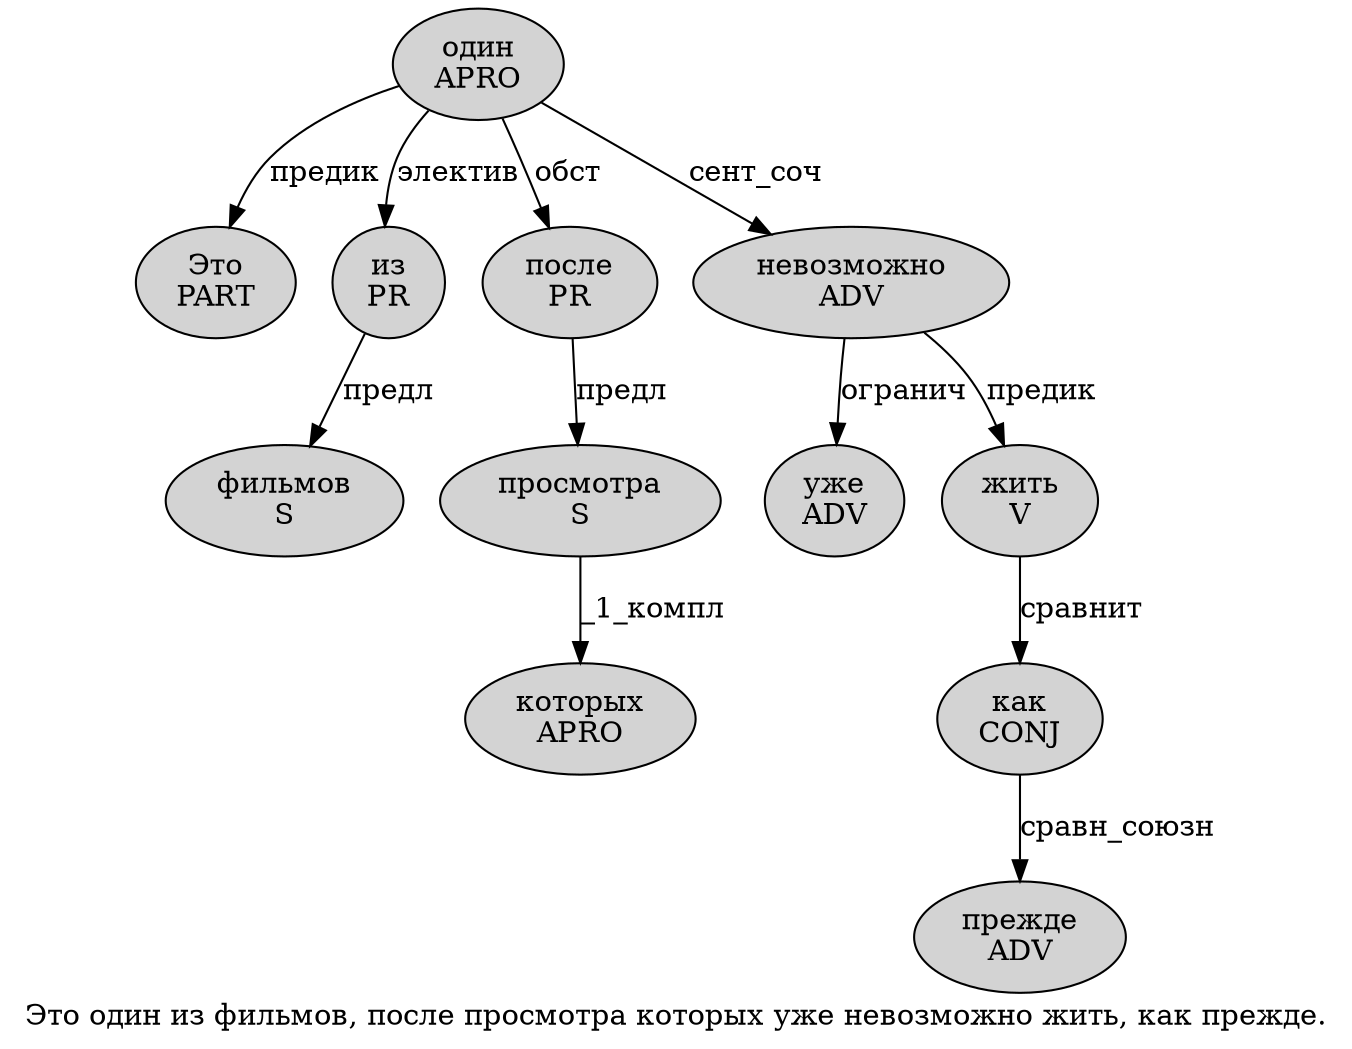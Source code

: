 digraph SENTENCE_963 {
	graph [label="Это один из фильмов, после просмотра которых уже невозможно жить, как прежде."]
	node [style=filled]
		0 [label="Это
PART" color="" fillcolor=lightgray penwidth=1 shape=ellipse]
		1 [label="один
APRO" color="" fillcolor=lightgray penwidth=1 shape=ellipse]
		2 [label="из
PR" color="" fillcolor=lightgray penwidth=1 shape=ellipse]
		3 [label="фильмов
S" color="" fillcolor=lightgray penwidth=1 shape=ellipse]
		5 [label="после
PR" color="" fillcolor=lightgray penwidth=1 shape=ellipse]
		6 [label="просмотра
S" color="" fillcolor=lightgray penwidth=1 shape=ellipse]
		7 [label="которых
APRO" color="" fillcolor=lightgray penwidth=1 shape=ellipse]
		8 [label="уже
ADV" color="" fillcolor=lightgray penwidth=1 shape=ellipse]
		9 [label="невозможно
ADV" color="" fillcolor=lightgray penwidth=1 shape=ellipse]
		10 [label="жить
V" color="" fillcolor=lightgray penwidth=1 shape=ellipse]
		12 [label="как
CONJ" color="" fillcolor=lightgray penwidth=1 shape=ellipse]
		13 [label="прежде
ADV" color="" fillcolor=lightgray penwidth=1 shape=ellipse]
			5 -> 6 [label="предл"]
			2 -> 3 [label="предл"]
			9 -> 8 [label="огранич"]
			9 -> 10 [label="предик"]
			10 -> 12 [label="сравнит"]
			6 -> 7 [label="_1_компл"]
			12 -> 13 [label="сравн_союзн"]
			1 -> 0 [label="предик"]
			1 -> 2 [label="электив"]
			1 -> 5 [label="обст"]
			1 -> 9 [label="сент_соч"]
}